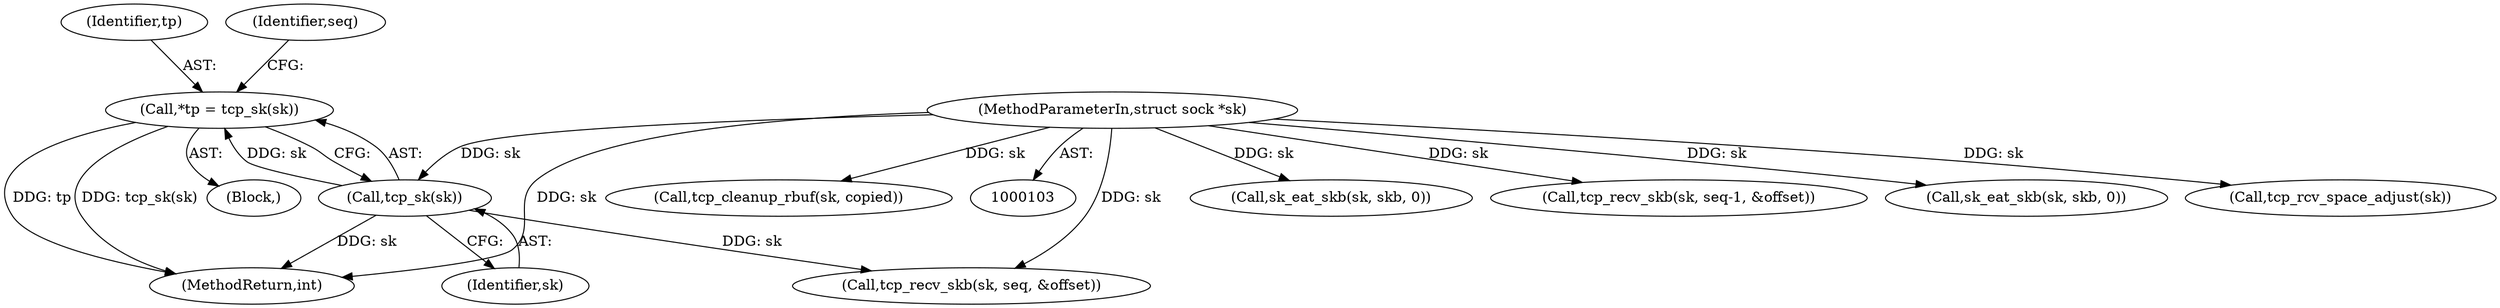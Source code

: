 digraph "0_linux_baff42ab1494528907bf4d5870359e31711746ae@pointer" {
"1000110" [label="(Call,*tp = tcp_sk(sk))"];
"1000112" [label="(Call,tcp_sk(sk))"];
"1000104" [label="(MethodParameterIn,struct sock *sk)"];
"1000284" [label="(MethodReturn,int)"];
"1000111" [label="(Identifier,tp)"];
"1000113" [label="(Identifier,sk)"];
"1000246" [label="(Call,sk_eat_skb(sk, skb, 0))"];
"1000110" [label="(Call,*tp = tcp_sk(sk))"];
"1000112" [label="(Call,tcp_sk(sk))"];
"1000104" [label="(MethodParameterIn,struct sock *sk)"];
"1000221" [label="(Call,tcp_recv_skb(sk, seq-1, &offset))"];
"1000253" [label="(Call,sk_eat_skb(sk, skb, 0))"];
"1000273" [label="(Call,tcp_rcv_space_adjust(sk))"];
"1000116" [label="(Identifier,seq)"];
"1000138" [label="(Call,tcp_recv_skb(sk, seq, &offset))"];
"1000279" [label="(Call,tcp_cleanup_rbuf(sk, copied))"];
"1000107" [label="(Block,)"];
"1000110" -> "1000107"  [label="AST: "];
"1000110" -> "1000112"  [label="CFG: "];
"1000111" -> "1000110"  [label="AST: "];
"1000112" -> "1000110"  [label="AST: "];
"1000116" -> "1000110"  [label="CFG: "];
"1000110" -> "1000284"  [label="DDG: tcp_sk(sk)"];
"1000110" -> "1000284"  [label="DDG: tp"];
"1000112" -> "1000110"  [label="DDG: sk"];
"1000112" -> "1000113"  [label="CFG: "];
"1000113" -> "1000112"  [label="AST: "];
"1000112" -> "1000284"  [label="DDG: sk"];
"1000104" -> "1000112"  [label="DDG: sk"];
"1000112" -> "1000138"  [label="DDG: sk"];
"1000104" -> "1000103"  [label="AST: "];
"1000104" -> "1000284"  [label="DDG: sk"];
"1000104" -> "1000138"  [label="DDG: sk"];
"1000104" -> "1000221"  [label="DDG: sk"];
"1000104" -> "1000246"  [label="DDG: sk"];
"1000104" -> "1000253"  [label="DDG: sk"];
"1000104" -> "1000273"  [label="DDG: sk"];
"1000104" -> "1000279"  [label="DDG: sk"];
}
